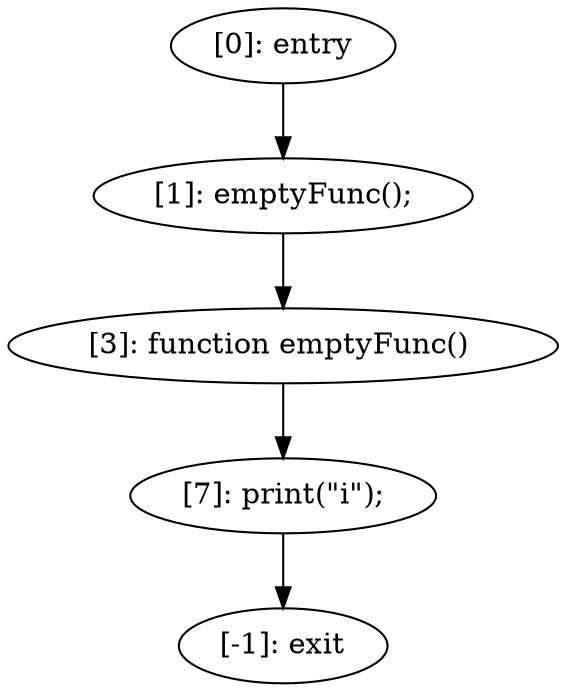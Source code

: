 digraph {
"0" [label="[0]: entry"] 
"1" [label="[-1]: exit"] 
"2" [label="[7]: print(\"i\");\n"] 
"3" [label="[3]: function emptyFunc() \n"] 
"4" [label="[1]: emptyFunc();\n"] 
"0" -> "4" [label=""] 
"2" -> "1" [label=""] 
"3" -> "2" [label=""] 
"4" -> "3" [label=""] 
}
